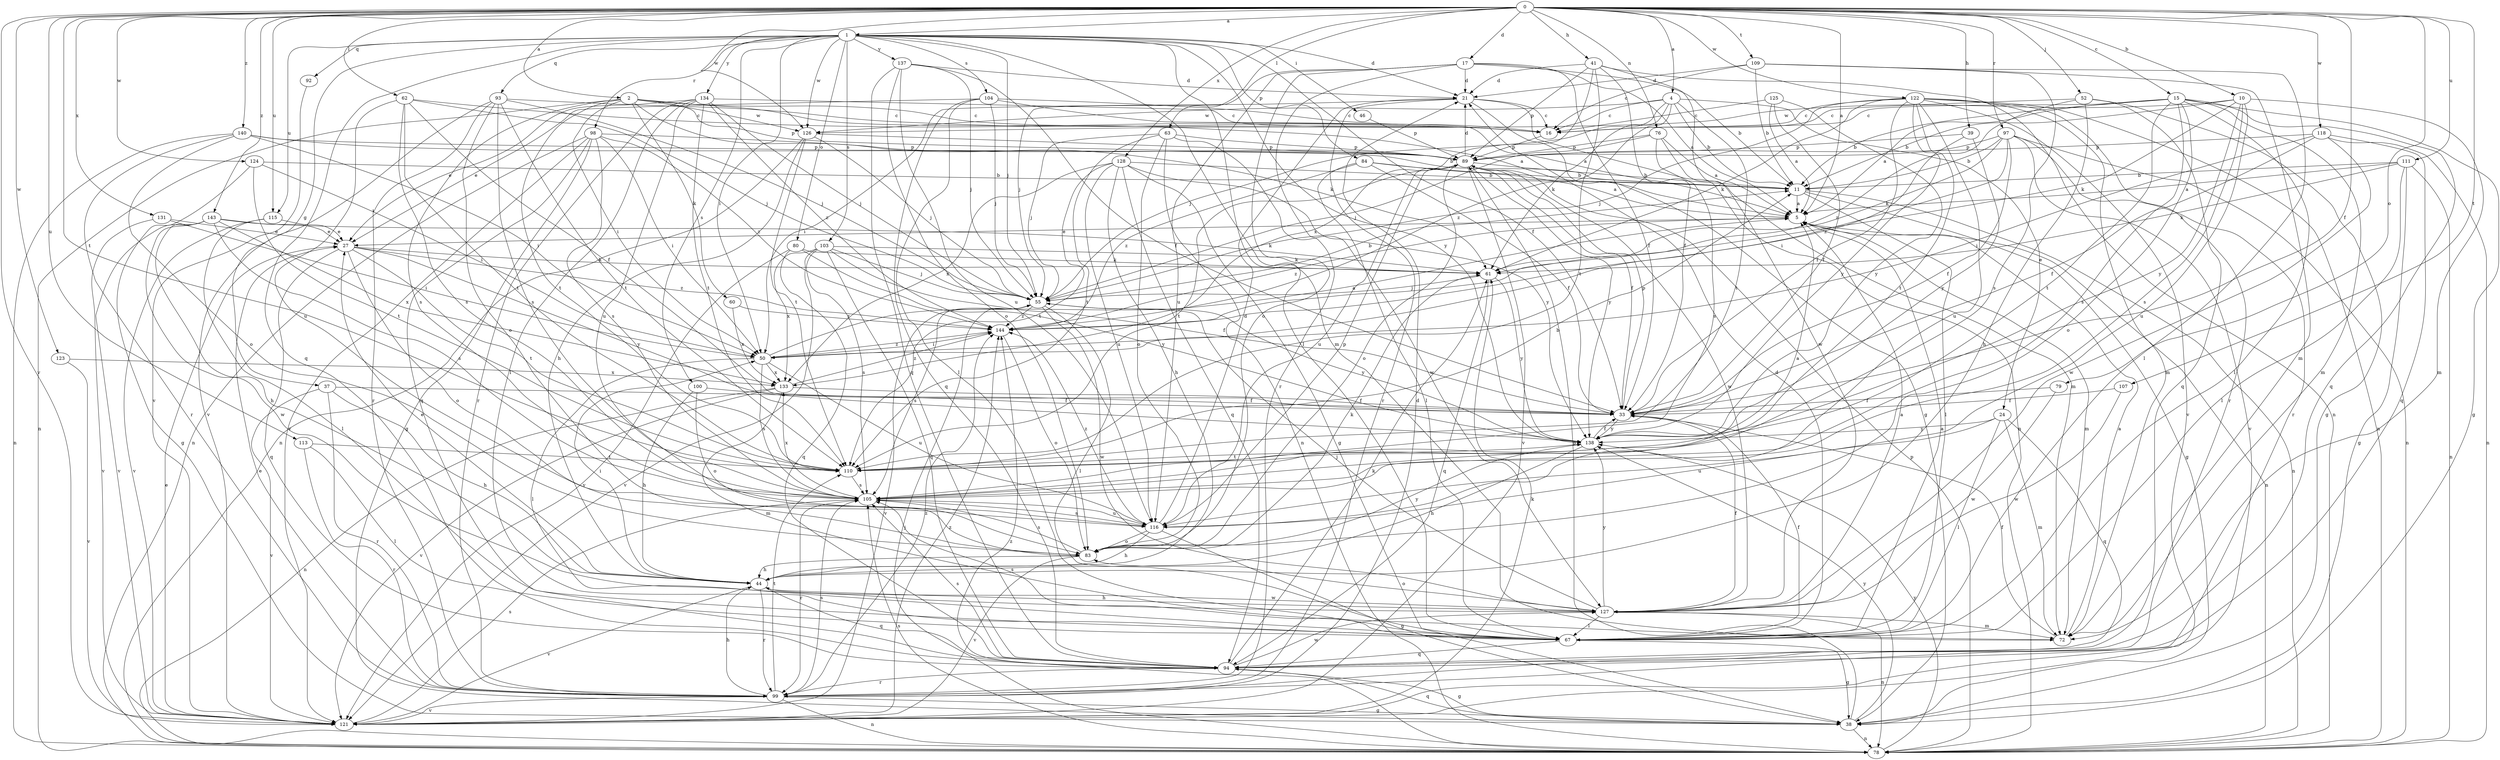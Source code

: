 strict digraph  {
0;
1;
2;
4;
5;
10;
11;
15;
16;
17;
21;
24;
27;
33;
37;
38;
39;
41;
44;
46;
50;
52;
55;
60;
61;
62;
63;
67;
72;
76;
78;
79;
80;
83;
84;
89;
92;
93;
94;
97;
98;
99;
100;
103;
104;
105;
107;
109;
110;
111;
113;
115;
116;
118;
121;
122;
123;
124;
125;
126;
127;
128;
131;
133;
134;
137;
138;
140;
143;
144;
0 -> 1  [label=a];
0 -> 2  [label=a];
0 -> 4  [label=a];
0 -> 5  [label=a];
0 -> 10  [label=b];
0 -> 15  [label=c];
0 -> 17  [label=d];
0 -> 33  [label=f];
0 -> 39  [label=h];
0 -> 41  [label=h];
0 -> 52  [label=j];
0 -> 62  [label=l];
0 -> 63  [label=l];
0 -> 76  [label=n];
0 -> 79  [label=o];
0 -> 97  [label=r];
0 -> 107  [label=t];
0 -> 109  [label=t];
0 -> 110  [label=t];
0 -> 111  [label=u];
0 -> 113  [label=u];
0 -> 115  [label=u];
0 -> 118  [label=w];
0 -> 121  [label=v];
0 -> 122  [label=w];
0 -> 123  [label=w];
0 -> 124  [label=w];
0 -> 126  [label=w];
0 -> 128  [label=x];
0 -> 131  [label=x];
0 -> 140  [label=z];
0 -> 143  [label=z];
1 -> 21  [label=d];
1 -> 33  [label=f];
1 -> 37  [label=g];
1 -> 46  [label=i];
1 -> 50  [label=i];
1 -> 55  [label=j];
1 -> 67  [label=l];
1 -> 72  [label=m];
1 -> 80  [label=o];
1 -> 84  [label=p];
1 -> 92  [label=q];
1 -> 93  [label=q];
1 -> 94  [label=q];
1 -> 98  [label=r];
1 -> 100  [label=s];
1 -> 103  [label=s];
1 -> 104  [label=s];
1 -> 115  [label=u];
1 -> 126  [label=w];
1 -> 134  [label=y];
1 -> 137  [label=y];
1 -> 138  [label=y];
2 -> 5  [label=a];
2 -> 16  [label=c];
2 -> 50  [label=i];
2 -> 60  [label=k];
2 -> 61  [label=k];
2 -> 78  [label=n];
2 -> 89  [label=p];
2 -> 105  [label=s];
2 -> 110  [label=t];
2 -> 126  [label=w];
4 -> 11  [label=b];
4 -> 16  [label=c];
4 -> 24  [label=e];
4 -> 55  [label=j];
4 -> 61  [label=k];
4 -> 110  [label=t];
4 -> 126  [label=w];
4 -> 144  [label=z];
5 -> 27  [label=e];
5 -> 72  [label=m];
5 -> 78  [label=n];
5 -> 144  [label=z];
10 -> 11  [label=b];
10 -> 61  [label=k];
10 -> 72  [label=m];
10 -> 105  [label=s];
10 -> 116  [label=u];
10 -> 126  [label=w];
10 -> 138  [label=y];
11 -> 5  [label=a];
11 -> 38  [label=g];
11 -> 67  [label=l];
11 -> 78  [label=n];
15 -> 5  [label=a];
15 -> 11  [label=b];
15 -> 16  [label=c];
15 -> 38  [label=g];
15 -> 67  [label=l];
15 -> 72  [label=m];
15 -> 83  [label=o];
15 -> 94  [label=q];
15 -> 105  [label=s];
15 -> 110  [label=t];
16 -> 89  [label=p];
17 -> 5  [label=a];
17 -> 11  [label=b];
17 -> 21  [label=d];
17 -> 33  [label=f];
17 -> 55  [label=j];
17 -> 83  [label=o];
17 -> 99  [label=r];
17 -> 116  [label=u];
21 -> 16  [label=c];
21 -> 38  [label=g];
21 -> 50  [label=i];
21 -> 78  [label=n];
21 -> 99  [label=r];
24 -> 67  [label=l];
24 -> 72  [label=m];
24 -> 94  [label=q];
24 -> 116  [label=u];
24 -> 138  [label=y];
27 -> 61  [label=k];
27 -> 83  [label=o];
27 -> 94  [label=q];
27 -> 110  [label=t];
27 -> 138  [label=y];
27 -> 144  [label=z];
33 -> 89  [label=p];
33 -> 138  [label=y];
37 -> 33  [label=f];
37 -> 44  [label=h];
37 -> 99  [label=r];
37 -> 121  [label=v];
38 -> 78  [label=n];
38 -> 89  [label=p];
38 -> 94  [label=q];
38 -> 138  [label=y];
39 -> 50  [label=i];
39 -> 89  [label=p];
39 -> 138  [label=y];
41 -> 21  [label=d];
41 -> 33  [label=f];
41 -> 78  [label=n];
41 -> 89  [label=p];
41 -> 110  [label=t];
41 -> 127  [label=w];
41 -> 133  [label=x];
44 -> 27  [label=e];
44 -> 50  [label=i];
44 -> 94  [label=q];
44 -> 99  [label=r];
44 -> 121  [label=v];
44 -> 127  [label=w];
46 -> 89  [label=p];
50 -> 5  [label=a];
50 -> 67  [label=l];
50 -> 105  [label=s];
50 -> 116  [label=u];
50 -> 133  [label=x];
50 -> 144  [label=z];
52 -> 16  [label=c];
52 -> 38  [label=g];
52 -> 44  [label=h];
52 -> 94  [label=q];
52 -> 144  [label=z];
55 -> 11  [label=b];
55 -> 67  [label=l];
55 -> 105  [label=s];
55 -> 121  [label=v];
55 -> 127  [label=w];
55 -> 138  [label=y];
55 -> 144  [label=z];
60 -> 133  [label=x];
60 -> 144  [label=z];
61 -> 55  [label=j];
61 -> 94  [label=q];
61 -> 138  [label=y];
62 -> 16  [label=c];
62 -> 33  [label=f];
62 -> 55  [label=j];
62 -> 105  [label=s];
62 -> 110  [label=t];
62 -> 116  [label=u];
63 -> 55  [label=j];
63 -> 78  [label=n];
63 -> 83  [label=o];
63 -> 89  [label=p];
63 -> 110  [label=t];
63 -> 127  [label=w];
67 -> 5  [label=a];
67 -> 21  [label=d];
67 -> 33  [label=f];
67 -> 38  [label=g];
67 -> 94  [label=q];
67 -> 105  [label=s];
72 -> 5  [label=a];
72 -> 33  [label=f];
76 -> 5  [label=a];
76 -> 55  [label=j];
76 -> 72  [label=m];
76 -> 89  [label=p];
76 -> 105  [label=s];
78 -> 55  [label=j];
78 -> 89  [label=p];
78 -> 105  [label=s];
78 -> 138  [label=y];
78 -> 144  [label=z];
79 -> 33  [label=f];
79 -> 127  [label=w];
80 -> 61  [label=k];
80 -> 94  [label=q];
80 -> 121  [label=v];
80 -> 138  [label=y];
83 -> 44  [label=h];
83 -> 61  [label=k];
83 -> 105  [label=s];
83 -> 121  [label=v];
83 -> 138  [label=y];
84 -> 5  [label=a];
84 -> 11  [label=b];
84 -> 33  [label=f];
84 -> 67  [label=l];
84 -> 144  [label=z];
89 -> 11  [label=b];
89 -> 21  [label=d];
89 -> 33  [label=f];
89 -> 83  [label=o];
89 -> 110  [label=t];
89 -> 116  [label=u];
89 -> 121  [label=v];
89 -> 127  [label=w];
89 -> 138  [label=y];
92 -> 121  [label=v];
93 -> 16  [label=c];
93 -> 55  [label=j];
93 -> 83  [label=o];
93 -> 99  [label=r];
93 -> 105  [label=s];
93 -> 110  [label=t];
93 -> 121  [label=v];
94 -> 38  [label=g];
94 -> 61  [label=k];
94 -> 99  [label=r];
94 -> 105  [label=s];
94 -> 127  [label=w];
97 -> 11  [label=b];
97 -> 33  [label=f];
97 -> 61  [label=k];
97 -> 78  [label=n];
97 -> 89  [label=p];
97 -> 99  [label=r];
97 -> 121  [label=v];
97 -> 144  [label=z];
98 -> 38  [label=g];
98 -> 50  [label=i];
98 -> 78  [label=n];
98 -> 89  [label=p];
98 -> 94  [label=q];
98 -> 105  [label=s];
98 -> 121  [label=v];
98 -> 144  [label=z];
99 -> 21  [label=d];
99 -> 27  [label=e];
99 -> 38  [label=g];
99 -> 44  [label=h];
99 -> 78  [label=n];
99 -> 105  [label=s];
99 -> 110  [label=t];
99 -> 121  [label=v];
99 -> 144  [label=z];
100 -> 33  [label=f];
100 -> 44  [label=h];
100 -> 83  [label=o];
103 -> 33  [label=f];
103 -> 55  [label=j];
103 -> 61  [label=k];
103 -> 94  [label=q];
103 -> 105  [label=s];
103 -> 121  [label=v];
103 -> 133  [label=x];
104 -> 5  [label=a];
104 -> 16  [label=c];
104 -> 27  [label=e];
104 -> 55  [label=j];
104 -> 67  [label=l];
104 -> 94  [label=q];
105 -> 5  [label=a];
105 -> 99  [label=r];
105 -> 116  [label=u];
105 -> 133  [label=x];
107 -> 33  [label=f];
107 -> 127  [label=w];
109 -> 11  [label=b];
109 -> 16  [label=c];
109 -> 21  [label=d];
109 -> 67  [label=l];
109 -> 72  [label=m];
109 -> 105  [label=s];
110 -> 11  [label=b];
110 -> 105  [label=s];
111 -> 5  [label=a];
111 -> 11  [label=b];
111 -> 38  [label=g];
111 -> 61  [label=k];
111 -> 67  [label=l];
111 -> 78  [label=n];
113 -> 67  [label=l];
113 -> 99  [label=r];
113 -> 110  [label=t];
115 -> 27  [label=e];
115 -> 67  [label=l];
115 -> 121  [label=v];
116 -> 21  [label=d];
116 -> 38  [label=g];
116 -> 44  [label=h];
116 -> 83  [label=o];
116 -> 89  [label=p];
116 -> 105  [label=s];
116 -> 144  [label=z];
118 -> 33  [label=f];
118 -> 50  [label=i];
118 -> 78  [label=n];
118 -> 89  [label=p];
118 -> 94  [label=q];
118 -> 127  [label=w];
121 -> 27  [label=e];
121 -> 61  [label=k];
121 -> 105  [label=s];
121 -> 144  [label=z];
122 -> 16  [label=c];
122 -> 33  [label=f];
122 -> 55  [label=j];
122 -> 61  [label=k];
122 -> 72  [label=m];
122 -> 78  [label=n];
122 -> 99  [label=r];
122 -> 110  [label=t];
122 -> 116  [label=u];
122 -> 121  [label=v];
122 -> 138  [label=y];
123 -> 121  [label=v];
123 -> 133  [label=x];
124 -> 11  [label=b];
124 -> 38  [label=g];
124 -> 50  [label=i];
124 -> 110  [label=t];
125 -> 5  [label=a];
125 -> 16  [label=c];
125 -> 33  [label=f];
125 -> 138  [label=y];
126 -> 44  [label=h];
126 -> 55  [label=j];
126 -> 78  [label=n];
126 -> 89  [label=p];
126 -> 110  [label=t];
127 -> 5  [label=a];
127 -> 33  [label=f];
127 -> 44  [label=h];
127 -> 55  [label=j];
127 -> 67  [label=l];
127 -> 72  [label=m];
127 -> 78  [label=n];
127 -> 83  [label=o];
127 -> 138  [label=y];
128 -> 11  [label=b];
128 -> 38  [label=g];
128 -> 44  [label=h];
128 -> 94  [label=q];
128 -> 110  [label=t];
128 -> 116  [label=u];
128 -> 133  [label=x];
128 -> 138  [label=y];
131 -> 27  [label=e];
131 -> 50  [label=i];
131 -> 121  [label=v];
133 -> 33  [label=f];
133 -> 72  [label=m];
133 -> 78  [label=n];
133 -> 121  [label=v];
133 -> 144  [label=z];
134 -> 16  [label=c];
134 -> 27  [label=e];
134 -> 55  [label=j];
134 -> 67  [label=l];
134 -> 99  [label=r];
134 -> 110  [label=t];
134 -> 116  [label=u];
134 -> 144  [label=z];
137 -> 21  [label=d];
137 -> 33  [label=f];
137 -> 55  [label=j];
137 -> 83  [label=o];
137 -> 94  [label=q];
137 -> 116  [label=u];
138 -> 33  [label=f];
138 -> 44  [label=h];
138 -> 110  [label=t];
140 -> 11  [label=b];
140 -> 50  [label=i];
140 -> 78  [label=n];
140 -> 83  [label=o];
140 -> 89  [label=p];
140 -> 99  [label=r];
143 -> 27  [label=e];
143 -> 44  [label=h];
143 -> 61  [label=k];
143 -> 105  [label=s];
143 -> 121  [label=v];
143 -> 127  [label=w];
143 -> 133  [label=x];
144 -> 50  [label=i];
144 -> 83  [label=o];
}
